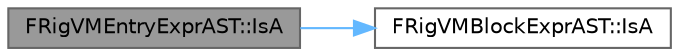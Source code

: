 digraph "FRigVMEntryExprAST::IsA"
{
 // INTERACTIVE_SVG=YES
 // LATEX_PDF_SIZE
  bgcolor="transparent";
  edge [fontname=Helvetica,fontsize=10,labelfontname=Helvetica,labelfontsize=10];
  node [fontname=Helvetica,fontsize=10,shape=box,height=0.2,width=0.4];
  rankdir="LR";
  Node1 [id="Node000001",label="FRigVMEntryExprAST::IsA",height=0.2,width=0.4,color="gray40", fillcolor="grey60", style="filled", fontcolor="black",tooltip="provides type checking for inherited types"];
  Node1 -> Node2 [id="edge1_Node000001_Node000002",color="steelblue1",style="solid",tooltip=" "];
  Node2 [id="Node000002",label="FRigVMBlockExprAST::IsA",height=0.2,width=0.4,color="grey40", fillcolor="white", style="filled",URL="$d7/ded/classFRigVMBlockExprAST.html#ac568e6e932f21370e8a6444d8aecf907",tooltip="provides type checking for inherited types"];
}
